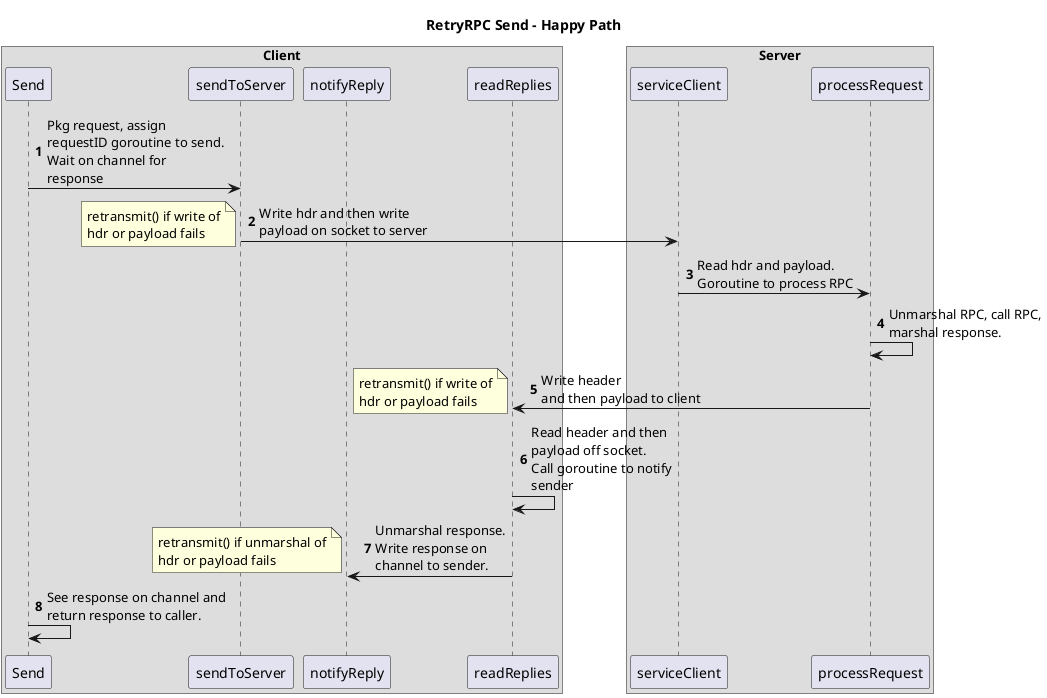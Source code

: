 @startuml

title RetryRPC Send - Happy Path

autonumber

box Client
participant Send
participant sendToServer
participant notifyReply
participant readReplies
end box
box Server
participant serviceClient
participant processRequest
end box

Send -> sendToServer:Pkg request, assign\nrequestID goroutine to send.\nWait on channel for\nresponse

sendToServer -> serviceClient: Write hdr and then write\npayload on socket to server
note left: retransmit() if write of\nhdr or payload fails

serviceClient -> processRequest: Read hdr and payload.\nGoroutine to process RPC

processRequest -> processRequest: Unmarshal RPC, call RPC,\nmarshal response.

processRequest -> readReplies: Write header\nand then payload to client
note left: retransmit() if write of\nhdr or payload fails

readReplies -> readReplies: Read header and then\npayload off socket.\nCall goroutine to notify\nsender

readReplies -> notifyReply:Unmarshal response.\nWrite response on\nchannel to sender.
note left: retransmit() if unmarshal of\nhdr or payload fails

Send -> Send:See response on channel and\nreturn response to caller.

@enduml
